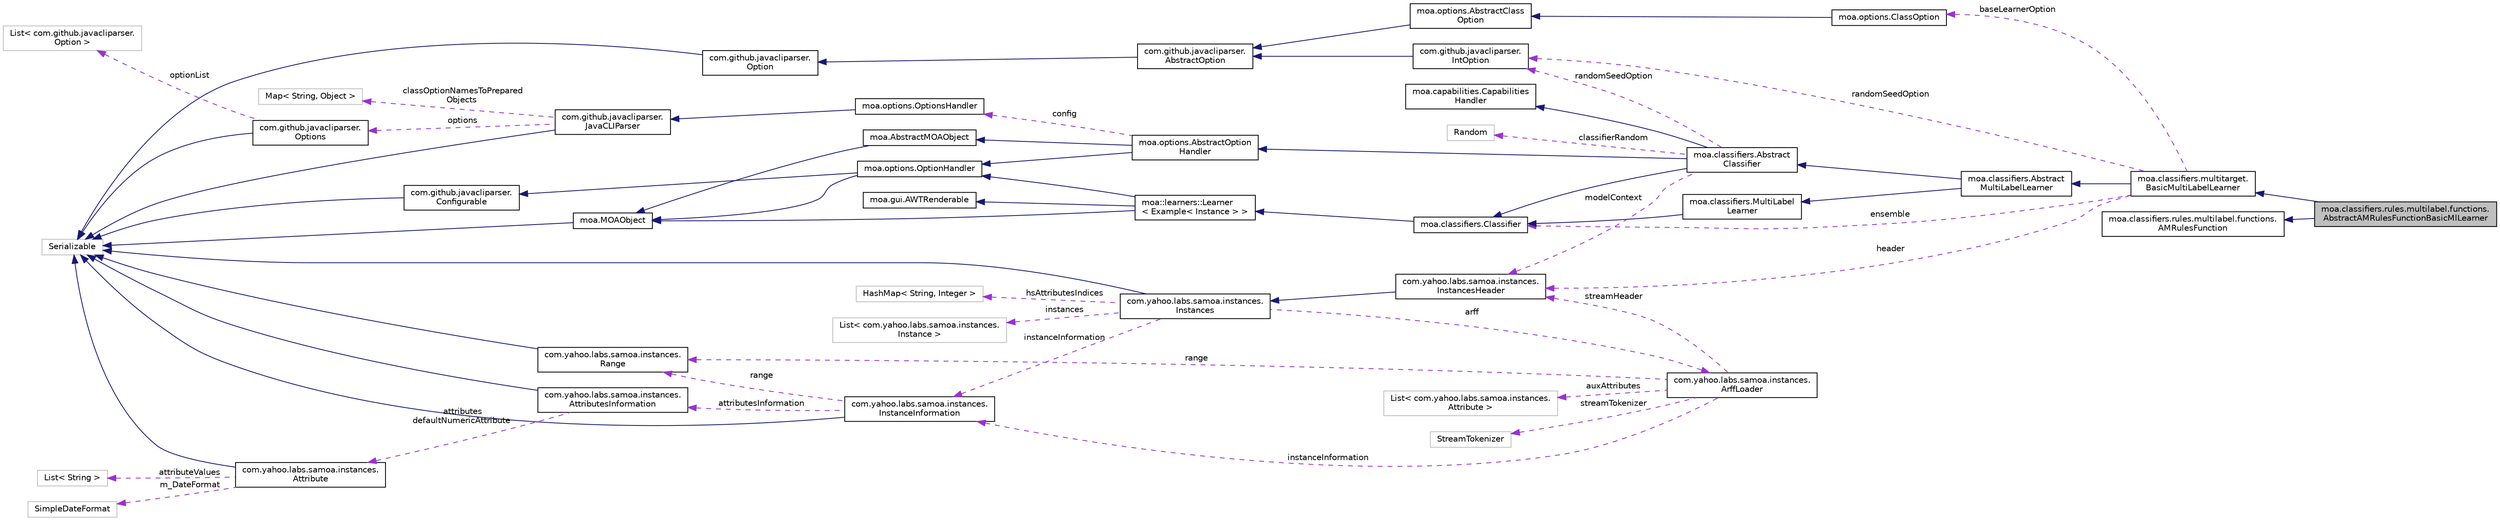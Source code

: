 digraph "moa.classifiers.rules.multilabel.functions.AbstractAMRulesFunctionBasicMlLearner"
{
 // LATEX_PDF_SIZE
  edge [fontname="Helvetica",fontsize="10",labelfontname="Helvetica",labelfontsize="10"];
  node [fontname="Helvetica",fontsize="10",shape=record];
  rankdir="LR";
  Node1 [label="moa.classifiers.rules.multilabel.functions.\lAbstractAMRulesFunctionBasicMlLearner",height=0.2,width=0.4,color="black", fillcolor="grey75", style="filled", fontcolor="black",tooltip=" "];
  Node2 -> Node1 [dir="back",color="midnightblue",fontsize="10",style="solid",fontname="Helvetica"];
  Node2 [label="moa.classifiers.multitarget.\lBasicMultiLabelLearner",height=0.2,width=0.4,color="black", fillcolor="white", style="filled",URL="$classmoa_1_1classifiers_1_1multitarget_1_1_basic_multi_label_learner.html",tooltip=" "];
  Node3 -> Node2 [dir="back",color="midnightblue",fontsize="10",style="solid",fontname="Helvetica"];
  Node3 [label="moa.classifiers.Abstract\lMultiLabelLearner",height=0.2,width=0.4,color="black", fillcolor="white", style="filled",URL="$classmoa_1_1classifiers_1_1_abstract_multi_label_learner.html",tooltip=" "];
  Node4 -> Node3 [dir="back",color="midnightblue",fontsize="10",style="solid",fontname="Helvetica"];
  Node4 [label="moa.classifiers.Abstract\lClassifier",height=0.2,width=0.4,color="black", fillcolor="white", style="filled",URL="$classmoa_1_1classifiers_1_1_abstract_classifier.html",tooltip=" "];
  Node5 -> Node4 [dir="back",color="midnightblue",fontsize="10",style="solid",fontname="Helvetica"];
  Node5 [label="moa.options.AbstractOption\lHandler",height=0.2,width=0.4,color="black", fillcolor="white", style="filled",URL="$classmoa_1_1options_1_1_abstract_option_handler.html",tooltip=" "];
  Node6 -> Node5 [dir="back",color="midnightblue",fontsize="10",style="solid",fontname="Helvetica"];
  Node6 [label="moa.AbstractMOAObject",height=0.2,width=0.4,color="black", fillcolor="white", style="filled",URL="$classmoa_1_1_abstract_m_o_a_object.html",tooltip=" "];
  Node7 -> Node6 [dir="back",color="midnightblue",fontsize="10",style="solid",fontname="Helvetica"];
  Node7 [label="moa.MOAObject",height=0.2,width=0.4,color="black", fillcolor="white", style="filled",URL="$interfacemoa_1_1_m_o_a_object.html",tooltip=" "];
  Node8 -> Node7 [dir="back",color="midnightblue",fontsize="10",style="solid",fontname="Helvetica"];
  Node8 [label="Serializable",height=0.2,width=0.4,color="grey75", fillcolor="white", style="filled",tooltip=" "];
  Node9 -> Node5 [dir="back",color="midnightblue",fontsize="10",style="solid",fontname="Helvetica"];
  Node9 [label="moa.options.OptionHandler",height=0.2,width=0.4,color="black", fillcolor="white", style="filled",URL="$interfacemoa_1_1options_1_1_option_handler.html",tooltip=" "];
  Node7 -> Node9 [dir="back",color="midnightblue",fontsize="10",style="solid",fontname="Helvetica"];
  Node10 -> Node9 [dir="back",color="midnightblue",fontsize="10",style="solid",fontname="Helvetica"];
  Node10 [label="com.github.javacliparser.\lConfigurable",height=0.2,width=0.4,color="black", fillcolor="white", style="filled",URL="$interfacecom_1_1github_1_1javacliparser_1_1_configurable.html",tooltip=" "];
  Node8 -> Node10 [dir="back",color="midnightblue",fontsize="10",style="solid",fontname="Helvetica"];
  Node11 -> Node5 [dir="back",color="darkorchid3",fontsize="10",style="dashed",label=" config" ,fontname="Helvetica"];
  Node11 [label="moa.options.OptionsHandler",height=0.2,width=0.4,color="black", fillcolor="white", style="filled",URL="$classmoa_1_1options_1_1_options_handler.html",tooltip=" "];
  Node12 -> Node11 [dir="back",color="midnightblue",fontsize="10",style="solid",fontname="Helvetica"];
  Node12 [label="com.github.javacliparser.\lJavaCLIParser",height=0.2,width=0.4,color="black", fillcolor="white", style="filled",URL="$classcom_1_1github_1_1javacliparser_1_1_java_c_l_i_parser.html",tooltip=" "];
  Node8 -> Node12 [dir="back",color="midnightblue",fontsize="10",style="solid",fontname="Helvetica"];
  Node13 -> Node12 [dir="back",color="darkorchid3",fontsize="10",style="dashed",label=" options" ,fontname="Helvetica"];
  Node13 [label="com.github.javacliparser.\lOptions",height=0.2,width=0.4,color="black", fillcolor="white", style="filled",URL="$classcom_1_1github_1_1javacliparser_1_1_options.html",tooltip=" "];
  Node8 -> Node13 [dir="back",color="midnightblue",fontsize="10",style="solid",fontname="Helvetica"];
  Node14 -> Node13 [dir="back",color="darkorchid3",fontsize="10",style="dashed",label=" optionList" ,fontname="Helvetica"];
  Node14 [label="List\< com.github.javacliparser.\lOption \>",height=0.2,width=0.4,color="grey75", fillcolor="white", style="filled",tooltip=" "];
  Node15 -> Node12 [dir="back",color="darkorchid3",fontsize="10",style="dashed",label=" classOptionNamesToPrepared\lObjects" ,fontname="Helvetica"];
  Node15 [label="Map\< String, Object \>",height=0.2,width=0.4,color="grey75", fillcolor="white", style="filled",tooltip=" "];
  Node16 -> Node4 [dir="back",color="midnightblue",fontsize="10",style="solid",fontname="Helvetica"];
  Node16 [label="moa.classifiers.Classifier",height=0.2,width=0.4,color="black", fillcolor="white", style="filled",URL="$interfacemoa_1_1classifiers_1_1_classifier.html",tooltip=" "];
  Node17 -> Node16 [dir="back",color="midnightblue",fontsize="10",style="solid",fontname="Helvetica"];
  Node17 [label="moa::learners::Learner\l\< Example\< Instance \> \>",height=0.2,width=0.4,color="black", fillcolor="white", style="filled",URL="$interfacemoa_1_1learners_1_1_learner.html",tooltip=" "];
  Node7 -> Node17 [dir="back",color="midnightblue",fontsize="10",style="solid",fontname="Helvetica"];
  Node9 -> Node17 [dir="back",color="midnightblue",fontsize="10",style="solid",fontname="Helvetica"];
  Node18 -> Node17 [dir="back",color="midnightblue",fontsize="10",style="solid",fontname="Helvetica"];
  Node18 [label="moa.gui.AWTRenderable",height=0.2,width=0.4,color="black", fillcolor="white", style="filled",URL="$interfacemoa_1_1gui_1_1_a_w_t_renderable.html",tooltip=" "];
  Node19 -> Node4 [dir="back",color="midnightblue",fontsize="10",style="solid",fontname="Helvetica"];
  Node19 [label="moa.capabilities.Capabilities\lHandler",height=0.2,width=0.4,color="black", fillcolor="white", style="filled",URL="$interfacemoa_1_1capabilities_1_1_capabilities_handler.html",tooltip=" "];
  Node20 -> Node4 [dir="back",color="darkorchid3",fontsize="10",style="dashed",label=" modelContext" ,fontname="Helvetica"];
  Node20 [label="com.yahoo.labs.samoa.instances.\lInstancesHeader",height=0.2,width=0.4,color="black", fillcolor="white", style="filled",URL="$classcom_1_1yahoo_1_1labs_1_1samoa_1_1instances_1_1_instances_header.html",tooltip=" "];
  Node21 -> Node20 [dir="back",color="midnightblue",fontsize="10",style="solid",fontname="Helvetica"];
  Node21 [label="com.yahoo.labs.samoa.instances.\lInstances",height=0.2,width=0.4,color="black", fillcolor="white", style="filled",URL="$classcom_1_1yahoo_1_1labs_1_1samoa_1_1instances_1_1_instances.html",tooltip=" "];
  Node8 -> Node21 [dir="back",color="midnightblue",fontsize="10",style="solid",fontname="Helvetica"];
  Node22 -> Node21 [dir="back",color="darkorchid3",fontsize="10",style="dashed",label=" arff" ,fontname="Helvetica"];
  Node22 [label="com.yahoo.labs.samoa.instances.\lArffLoader",height=0.2,width=0.4,color="black", fillcolor="white", style="filled",URL="$classcom_1_1yahoo_1_1labs_1_1samoa_1_1instances_1_1_arff_loader.html",tooltip=" "];
  Node20 -> Node22 [dir="back",color="darkorchid3",fontsize="10",style="dashed",label=" streamHeader" ,fontname="Helvetica"];
  Node23 -> Node22 [dir="back",color="darkorchid3",fontsize="10",style="dashed",label=" auxAttributes" ,fontname="Helvetica"];
  Node23 [label="List\< com.yahoo.labs.samoa.instances.\lAttribute \>",height=0.2,width=0.4,color="grey75", fillcolor="white", style="filled",tooltip=" "];
  Node24 -> Node22 [dir="back",color="darkorchid3",fontsize="10",style="dashed",label=" instanceInformation" ,fontname="Helvetica"];
  Node24 [label="com.yahoo.labs.samoa.instances.\lInstanceInformation",height=0.2,width=0.4,color="black", fillcolor="white", style="filled",URL="$classcom_1_1yahoo_1_1labs_1_1samoa_1_1instances_1_1_instance_information.html",tooltip=" "];
  Node8 -> Node24 [dir="back",color="midnightblue",fontsize="10",style="solid",fontname="Helvetica"];
  Node25 -> Node24 [dir="back",color="darkorchid3",fontsize="10",style="dashed",label=" attributesInformation" ,fontname="Helvetica"];
  Node25 [label="com.yahoo.labs.samoa.instances.\lAttributesInformation",height=0.2,width=0.4,color="black", fillcolor="white", style="filled",URL="$classcom_1_1yahoo_1_1labs_1_1samoa_1_1instances_1_1_attributes_information.html",tooltip=" "];
  Node8 -> Node25 [dir="back",color="midnightblue",fontsize="10",style="solid",fontname="Helvetica"];
  Node26 -> Node25 [dir="back",color="darkorchid3",fontsize="10",style="dashed",label=" attributes\ndefaultNumericAttribute" ,fontname="Helvetica"];
  Node26 [label="com.yahoo.labs.samoa.instances.\lAttribute",height=0.2,width=0.4,color="black", fillcolor="white", style="filled",URL="$classcom_1_1yahoo_1_1labs_1_1samoa_1_1instances_1_1_attribute.html",tooltip=" "];
  Node8 -> Node26 [dir="back",color="midnightblue",fontsize="10",style="solid",fontname="Helvetica"];
  Node27 -> Node26 [dir="back",color="darkorchid3",fontsize="10",style="dashed",label=" attributeValues" ,fontname="Helvetica"];
  Node27 [label="List\< String \>",height=0.2,width=0.4,color="grey75", fillcolor="white", style="filled",tooltip=" "];
  Node28 -> Node26 [dir="back",color="darkorchid3",fontsize="10",style="dashed",label=" m_DateFormat" ,fontname="Helvetica"];
  Node28 [label="SimpleDateFormat",height=0.2,width=0.4,color="grey75", fillcolor="white", style="filled",tooltip=" "];
  Node29 -> Node24 [dir="back",color="darkorchid3",fontsize="10",style="dashed",label=" range" ,fontname="Helvetica"];
  Node29 [label="com.yahoo.labs.samoa.instances.\lRange",height=0.2,width=0.4,color="black", fillcolor="white", style="filled",URL="$classcom_1_1yahoo_1_1labs_1_1samoa_1_1instances_1_1_range.html",tooltip=" "];
  Node8 -> Node29 [dir="back",color="midnightblue",fontsize="10",style="solid",fontname="Helvetica"];
  Node29 -> Node22 [dir="back",color="darkorchid3",fontsize="10",style="dashed",label=" range" ,fontname="Helvetica"];
  Node30 -> Node22 [dir="back",color="darkorchid3",fontsize="10",style="dashed",label=" streamTokenizer" ,fontname="Helvetica"];
  Node30 [label="StreamTokenizer",height=0.2,width=0.4,color="grey75", fillcolor="white", style="filled",tooltip=" "];
  Node31 -> Node21 [dir="back",color="darkorchid3",fontsize="10",style="dashed",label=" instances" ,fontname="Helvetica"];
  Node31 [label="List\< com.yahoo.labs.samoa.instances.\lInstance \>",height=0.2,width=0.4,color="grey75", fillcolor="white", style="filled",tooltip=" "];
  Node24 -> Node21 [dir="back",color="darkorchid3",fontsize="10",style="dashed",label=" instanceInformation" ,fontname="Helvetica"];
  Node32 -> Node21 [dir="back",color="darkorchid3",fontsize="10",style="dashed",label=" hsAttributesIndices" ,fontname="Helvetica"];
  Node32 [label="HashMap\< String, Integer \>",height=0.2,width=0.4,color="grey75", fillcolor="white", style="filled",tooltip=" "];
  Node33 -> Node4 [dir="back",color="darkorchid3",fontsize="10",style="dashed",label=" randomSeedOption" ,fontname="Helvetica"];
  Node33 [label="com.github.javacliparser.\lIntOption",height=0.2,width=0.4,color="black", fillcolor="white", style="filled",URL="$classcom_1_1github_1_1javacliparser_1_1_int_option.html",tooltip=" "];
  Node34 -> Node33 [dir="back",color="midnightblue",fontsize="10",style="solid",fontname="Helvetica"];
  Node34 [label="com.github.javacliparser.\lAbstractOption",height=0.2,width=0.4,color="black", fillcolor="white", style="filled",URL="$classcom_1_1github_1_1javacliparser_1_1_abstract_option.html",tooltip=" "];
  Node35 -> Node34 [dir="back",color="midnightblue",fontsize="10",style="solid",fontname="Helvetica"];
  Node35 [label="com.github.javacliparser.\lOption",height=0.2,width=0.4,color="black", fillcolor="white", style="filled",URL="$interfacecom_1_1github_1_1javacliparser_1_1_option.html",tooltip=" "];
  Node8 -> Node35 [dir="back",color="midnightblue",fontsize="10",style="solid",fontname="Helvetica"];
  Node36 -> Node4 [dir="back",color="darkorchid3",fontsize="10",style="dashed",label=" classifierRandom" ,fontname="Helvetica"];
  Node36 [label="Random",height=0.2,width=0.4,color="grey75", fillcolor="white", style="filled",tooltip=" "];
  Node37 -> Node3 [dir="back",color="midnightblue",fontsize="10",style="solid",fontname="Helvetica"];
  Node37 [label="moa.classifiers.MultiLabel\lLearner",height=0.2,width=0.4,color="black", fillcolor="white", style="filled",URL="$interfacemoa_1_1classifiers_1_1_multi_label_learner.html",tooltip=" "];
  Node16 -> Node37 [dir="back",color="midnightblue",fontsize="10",style="solid",fontname="Helvetica"];
  Node16 -> Node2 [dir="back",color="darkorchid3",fontsize="10",style="dashed",label=" ensemble" ,fontname="Helvetica"];
  Node20 -> Node2 [dir="back",color="darkorchid3",fontsize="10",style="dashed",label=" header" ,fontname="Helvetica"];
  Node33 -> Node2 [dir="back",color="darkorchid3",fontsize="10",style="dashed",label=" randomSeedOption" ,fontname="Helvetica"];
  Node38 -> Node2 [dir="back",color="darkorchid3",fontsize="10",style="dashed",label=" baseLearnerOption" ,fontname="Helvetica"];
  Node38 [label="moa.options.ClassOption",height=0.2,width=0.4,color="black", fillcolor="white", style="filled",URL="$classmoa_1_1options_1_1_class_option.html",tooltip=" "];
  Node39 -> Node38 [dir="back",color="midnightblue",fontsize="10",style="solid",fontname="Helvetica"];
  Node39 [label="moa.options.AbstractClass\lOption",height=0.2,width=0.4,color="black", fillcolor="white", style="filled",URL="$classmoa_1_1options_1_1_abstract_class_option.html",tooltip=" "];
  Node34 -> Node39 [dir="back",color="midnightblue",fontsize="10",style="solid",fontname="Helvetica"];
  Node40 -> Node1 [dir="back",color="midnightblue",fontsize="10",style="solid",fontname="Helvetica"];
  Node40 [label="moa.classifiers.rules.multilabel.functions.\lAMRulesFunction",height=0.2,width=0.4,color="black", fillcolor="white", style="filled",URL="$interfacemoa_1_1classifiers_1_1rules_1_1multilabel_1_1functions_1_1_a_m_rules_function.html",tooltip=" "];
}
